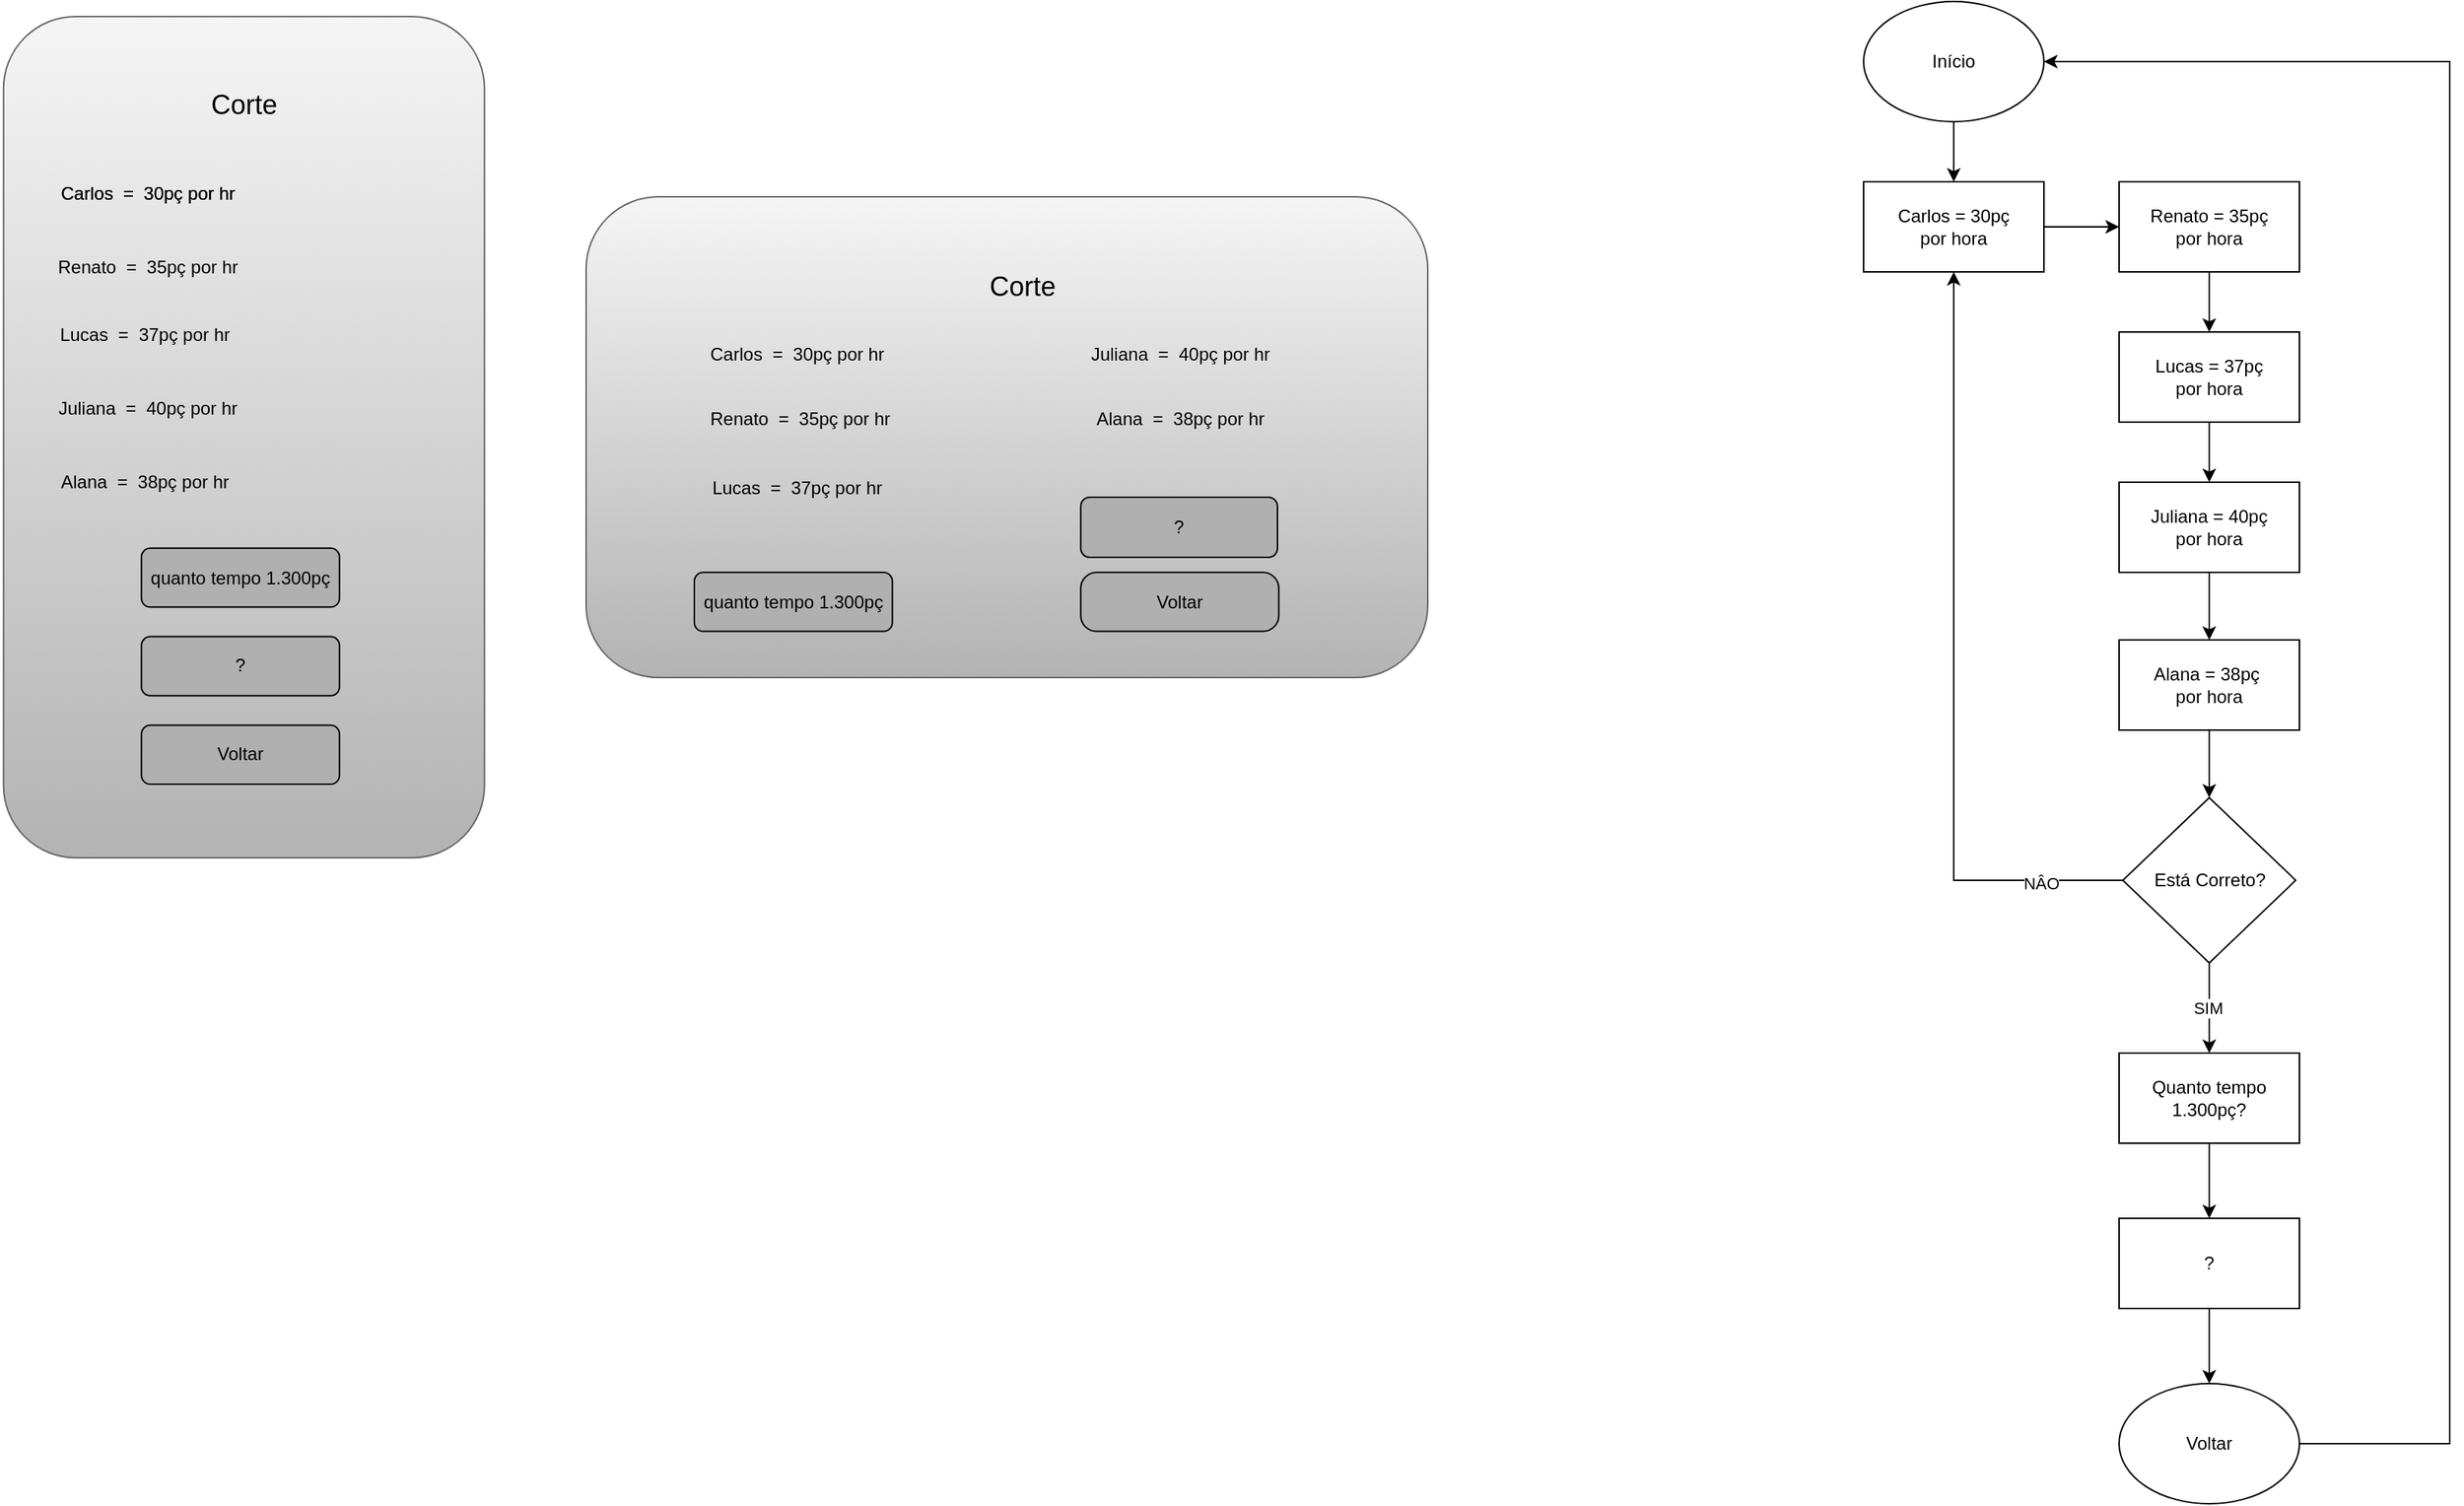 <mxfile version="24.4.13" type="device">
  <diagram name="Página-1" id="xSVMP1mgABQhFfRNHHzk">
    <mxGraphModel dx="2049" dy="1117" grid="1" gridSize="10" guides="1" tooltips="1" connect="1" arrows="1" fold="1" page="1" pageScale="1" pageWidth="827" pageHeight="1169" math="0" shadow="0">
      <root>
        <mxCell id="0" />
        <mxCell id="1" parent="0" />
        <mxCell id="tAIOkptniv0qNmcYxeoT-1" value="" style="group" vertex="1" connectable="0" parent="1">
          <mxGeometry x="80" y="110" width="320" height="560" as="geometry" />
        </mxCell>
        <mxCell id="tAIOkptniv0qNmcYxeoT-2" value="" style="rounded=1;whiteSpace=wrap;html=1;fillColor=#f5f5f5;gradientColor=#b3b3b3;strokeColor=#666666;container=1;" vertex="1" parent="tAIOkptniv0qNmcYxeoT-1">
          <mxGeometry x="2.35" width="320" height="560" as="geometry" />
        </mxCell>
        <mxCell id="tAIOkptniv0qNmcYxeoT-13" value="" style="group" vertex="1" connectable="0" parent="tAIOkptniv0qNmcYxeoT-1">
          <mxGeometry x="26.353" y="39.474" width="199.529" height="471.579" as="geometry" />
        </mxCell>
        <mxCell id="tAIOkptniv0qNmcYxeoT-3" value="&lt;font style=&quot;font-size: 18px;&quot;&gt;Corte&lt;/font&gt;" style="text;html=1;align=center;verticalAlign=middle;resizable=0;points=[];autosize=1;strokeColor=none;fillColor=none;container=0;" vertex="1" parent="tAIOkptniv0qNmcYxeoT-13">
          <mxGeometry x="101" width="70" height="40" as="geometry" />
        </mxCell>
        <mxCell id="tAIOkptniv0qNmcYxeoT-4" value="Carlos&amp;nbsp; =&amp;nbsp; 30pç por hr" style="text;html=1;align=center;verticalAlign=middle;resizable=0;points=[];autosize=1;strokeColor=none;fillColor=none;container=0;" vertex="1" parent="tAIOkptniv0qNmcYxeoT-13">
          <mxGeometry x="1.882" y="63.86" width="140" height="30" as="geometry" />
        </mxCell>
        <mxCell id="tAIOkptniv0qNmcYxeoT-5" value="Carlos&amp;nbsp; =&amp;nbsp; 30pç por hr" style="text;html=1;align=center;verticalAlign=middle;resizable=0;points=[];autosize=1;strokeColor=none;fillColor=none;container=0;" vertex="1" parent="tAIOkptniv0qNmcYxeoT-13">
          <mxGeometry x="1.882" y="63.86" width="140" height="30" as="geometry" />
        </mxCell>
        <mxCell id="tAIOkptniv0qNmcYxeoT-6" value="Renato&amp;nbsp; =&amp;nbsp; 35pç por hr" style="text;html=1;align=center;verticalAlign=middle;resizable=0;points=[];autosize=1;strokeColor=none;fillColor=none;container=0;" vertex="1" parent="tAIOkptniv0qNmcYxeoT-13">
          <mxGeometry x="1.882" y="112.982" width="140" height="30" as="geometry" />
        </mxCell>
        <mxCell id="tAIOkptniv0qNmcYxeoT-7" value="Lucas&amp;nbsp; =&amp;nbsp; 37pç p&lt;span style=&quot;color: rgba(0, 0, 0, 0); font-family: monospace; font-size: 0px; text-align: start;&quot;&gt;%3CmxGraphModel%3E%3Croot%3E%3CmxCell%20id%3D%220%22%2F%3E%3CmxCell%20id%3D%221%22%20parent%3D%220%22%2F%3E%3CmxCell%20id%3D%222%22%20value%3D%22Renato%26amp%3Bnbsp%3B%20%3D%26amp%3Bnbsp%3B%2035p%C3%A7%20por%20hr%22%20style%3D%22text%3Bhtml%3D1%3Balign%3Dcenter%3BverticalAlign%3Dmiddle%3Bresizable%3D0%3Bpoints%3D%5B%5D%3Bautosize%3D1%3BstrokeColor%3Dnone%3BfillColor%3Dnone%3Bcontainer%3D0%3B%22%20vertex%3D%221%22%20parent%3D%221%22%3E%3CmxGeometry%20x%3D%22108.235%22%20y%3D%22262.456%22%20width%3D%22140%22%20height%3D%2230%22%20as%3D%22geometry%22%2F%3E%3C%2FmxCell%3E%3C%2Froot%3E%3C%2FmxGraphModel%3E&lt;/span&gt;&lt;span style=&quot;color: rgba(0, 0, 0, 0); font-family: monospace; font-size: 0px; text-align: start;&quot;&gt;%3CmxGraphModel%3E%3Croot%3E%3CmxCell%20id%3D%220%22%2F%3E%3CmxCell%20id%3D%221%22%20parent%3D%220%22%2F%3E%3CmxCell%20id%3D%222%22%20value%3D%22Renato%26amp%3Bnbsp%3B%20%3D%26amp%3Bnbsp%3B%2035p%C3%A7%20por%20hr%22%20style%3D%22text%3Bhtml%3D1%3Balign%3Dcenter%3BverticalAlign%3Dmiddle%3Bresizable%3D0%3Bpoints%3D%5B%5D%3Bautosize%3D1%3BstrokeColor%3Dnone%3BfillColor%3Dnone%3Bcontainer%3D0%3B%22%20vertex%3D%221%22%20parent%3D%221%22%3E%3CmxGeometry%20x%3D%22108.235%22%20y%3D%22262.456%22%20width%3D%22140%22%20height%3D%2230%22%20as%3D%22geometry%22%2F%3E%3C%2FmxCell%3E%3C%2Froot%3E%3C%2FmxGraphModel%3E&lt;/span&gt;or hr" style="text;html=1;align=center;verticalAlign=middle;resizable=0;points=[];autosize=1;strokeColor=none;fillColor=none;container=0;" vertex="1" parent="tAIOkptniv0qNmcYxeoT-13">
          <mxGeometry y="157.193" width="140" height="30" as="geometry" />
        </mxCell>
        <mxCell id="tAIOkptniv0qNmcYxeoT-8" value="Juliana&amp;nbsp; =&amp;nbsp; 40pç por hr" style="text;html=1;align=center;verticalAlign=middle;resizable=0;points=[];autosize=1;strokeColor=none;fillColor=none;container=0;" vertex="1" parent="tAIOkptniv0qNmcYxeoT-13">
          <mxGeometry x="1.882" y="206.316" width="140" height="30" as="geometry" />
        </mxCell>
        <mxCell id="tAIOkptniv0qNmcYxeoT-9" value="Alana&amp;nbsp; =&amp;nbsp; 38pç po&lt;span style=&quot;color: rgba(0, 0, 0, 0); font-family: monospace; font-size: 0px; text-align: start;&quot;&gt;%3CmxGraphModel%3E%3Croot%3E%3CmxCell%20id%3D%220%22%2F%3E%3CmxCell%20id%3D%221%22%20parent%3D%220%22%2F%3E%3CmxCell%20id%3D%222%22%20value%3D%22Juliana%26amp%3Bnbsp%3B%20%3D%26amp%3Bnbsp%3B%2040p%C3%A7%20por%20hr%22%20style%3D%22text%3Bhtml%3D1%3Balign%3Dcenter%3BverticalAlign%3Dmiddle%3Bresizable%3D0%3Bpoints%3D%5B%5D%3Bautosize%3D1%3BstrokeColor%3Dnone%3BfillColor%3Dnone%3Bcontainer%3D0%3B%22%20vertex%3D%221%22%20parent%3D%221%22%3E%3CmxGeometry%20x%3D%22108.235%22%20y%3D%22355.789%22%20width%3D%22140%22%20height%3D%2230%22%20as%3D%22geometry%22%2F%3E%3C%2FmxCell%3E%3C%2Froot%3E%3C%2FmxGraphModel%3E&lt;/span&gt;r hr" style="text;html=1;align=center;verticalAlign=middle;resizable=0;points=[];autosize=1;strokeColor=none;fillColor=none;container=0;" vertex="1" parent="tAIOkptniv0qNmcYxeoT-13">
          <mxGeometry y="255.439" width="140" height="30" as="geometry" />
        </mxCell>
        <mxCell id="tAIOkptniv0qNmcYxeoT-10" value="quanto tempo 1.300pç" style="rounded=1;whiteSpace=wrap;html=1;fillColor=#B0B0B0;container=0;" vertex="1" parent="tAIOkptniv0qNmcYxeoT-13">
          <mxGeometry x="67.765" y="314.386" width="131.765" height="39.298" as="geometry" />
        </mxCell>
        <mxCell id="tAIOkptniv0qNmcYxeoT-11" value="?" style="rounded=1;whiteSpace=wrap;html=1;fillColor=#B0B0B0;container=0;" vertex="1" parent="tAIOkptniv0qNmcYxeoT-13">
          <mxGeometry x="67.765" y="373.333" width="131.765" height="39.298" as="geometry" />
        </mxCell>
        <mxCell id="tAIOkptniv0qNmcYxeoT-12" value="Voltar" style="rounded=1;whiteSpace=wrap;html=1;fillColor=#B0B0B0;container=0;" vertex="1" parent="tAIOkptniv0qNmcYxeoT-13">
          <mxGeometry x="67.765" y="432.281" width="131.765" height="39.298" as="geometry" />
        </mxCell>
        <mxCell id="tAIOkptniv0qNmcYxeoT-14" value="" style="rounded=1;whiteSpace=wrap;html=1;fillColor=#f5f5f5;gradientColor=#b3b3b3;strokeColor=#666666;" vertex="1" parent="1">
          <mxGeometry x="470" y="230" width="560" height="320" as="geometry" />
        </mxCell>
        <mxCell id="tAIOkptniv0qNmcYxeoT-15" value="&lt;font style=&quot;font-size: 18px;&quot;&gt;Corte&lt;/font&gt;" style="text;html=1;align=center;verticalAlign=middle;resizable=0;points=[];autosize=1;strokeColor=none;fillColor=none;container=0;" vertex="1" parent="1">
          <mxGeometry x="725.003" y="270.004" width="70" height="40" as="geometry" />
        </mxCell>
        <mxCell id="tAIOkptniv0qNmcYxeoT-16" value="Carlos&amp;nbsp; =&amp;nbsp; 30pç por hr" style="text;html=1;align=center;verticalAlign=middle;resizable=0;points=[];autosize=1;strokeColor=none;fillColor=none;container=0;" vertex="1" parent="1">
          <mxGeometry x="539.995" y="320.003" width="140" height="30" as="geometry" />
        </mxCell>
        <mxCell id="tAIOkptniv0qNmcYxeoT-17" value="Renato&amp;nbsp; =&amp;nbsp; 35pç por hr" style="text;html=1;align=center;verticalAlign=middle;resizable=0;points=[];autosize=1;strokeColor=none;fillColor=none;container=0;" vertex="1" parent="1">
          <mxGeometry x="541.995" y="362.996" width="140" height="30" as="geometry" />
        </mxCell>
        <mxCell id="tAIOkptniv0qNmcYxeoT-18" value="Lucas&amp;nbsp; =&amp;nbsp; 37pç p&lt;span style=&quot;color: rgba(0, 0, 0, 0); font-family: monospace; font-size: 0px; text-align: start;&quot;&gt;%3CmxGraphModel%3E%3Croot%3E%3CmxCell%20id%3D%220%22%2F%3E%3CmxCell%20id%3D%221%22%20parent%3D%220%22%2F%3E%3CmxCell%20id%3D%222%22%20value%3D%22Renato%26amp%3Bnbsp%3B%20%3D%26amp%3Bnbsp%3B%2035p%C3%A7%20por%20hr%22%20style%3D%22text%3Bhtml%3D1%3Balign%3Dcenter%3BverticalAlign%3Dmiddle%3Bresizable%3D0%3Bpoints%3D%5B%5D%3Bautosize%3D1%3BstrokeColor%3Dnone%3BfillColor%3Dnone%3Bcontainer%3D0%3B%22%20vertex%3D%221%22%20parent%3D%221%22%3E%3CmxGeometry%20x%3D%22108.235%22%20y%3D%22262.456%22%20width%3D%22140%22%20height%3D%2230%22%20as%3D%22geometry%22%2F%3E%3C%2FmxCell%3E%3C%2Froot%3E%3C%2FmxGraphModel%3E&lt;/span&gt;&lt;span style=&quot;color: rgba(0, 0, 0, 0); font-family: monospace; font-size: 0px; text-align: start;&quot;&gt;%3CmxGraphModel%3E%3Croot%3E%3CmxCell%20id%3D%220%22%2F%3E%3CmxCell%20id%3D%221%22%20parent%3D%220%22%2F%3E%3CmxCell%20id%3D%222%22%20value%3D%22Renato%26amp%3Bnbsp%3B%20%3D%26amp%3Bnbsp%3B%2035p%C3%A7%20por%20hr%22%20style%3D%22text%3Bhtml%3D1%3Balign%3Dcenter%3BverticalAlign%3Dmiddle%3Bresizable%3D0%3Bpoints%3D%5B%5D%3Bautosize%3D1%3BstrokeColor%3Dnone%3BfillColor%3Dnone%3Bcontainer%3D0%3B%22%20vertex%3D%221%22%20parent%3D%221%22%3E%3CmxGeometry%20x%3D%22108.235%22%20y%3D%22262.456%22%20width%3D%22140%22%20height%3D%2230%22%20as%3D%22geometry%22%2F%3E%3C%2FmxCell%3E%3C%2Froot%3E%3C%2FmxGraphModel%3E&lt;/span&gt;or hr" style="text;html=1;align=center;verticalAlign=middle;resizable=0;points=[];autosize=1;strokeColor=none;fillColor=none;container=0;" vertex="1" parent="1">
          <mxGeometry x="539.993" y="408.997" width="140" height="30" as="geometry" />
        </mxCell>
        <mxCell id="tAIOkptniv0qNmcYxeoT-19" value="Juliana&amp;nbsp; =&amp;nbsp; 40pç por hr" style="text;html=1;align=center;verticalAlign=middle;resizable=0;points=[];autosize=1;strokeColor=none;fillColor=none;container=0;" vertex="1" parent="1">
          <mxGeometry x="795.005" y="319.999" width="140" height="30" as="geometry" />
        </mxCell>
        <mxCell id="tAIOkptniv0qNmcYxeoT-20" value="Alana&amp;nbsp; =&amp;nbsp; 38pç po&lt;span style=&quot;color: rgba(0, 0, 0, 0); font-family: monospace; font-size: 0px; text-align: start;&quot;&gt;%3CmxGraphModel%3E%3Croot%3E%3CmxCell%20id%3D%220%22%2F%3E%3CmxCell%20id%3D%221%22%20parent%3D%220%22%2F%3E%3CmxCell%20id%3D%222%22%20value%3D%22Juliana%26amp%3Bnbsp%3B%20%3D%26amp%3Bnbsp%3B%2040p%C3%A7%20por%20hr%22%20style%3D%22text%3Bhtml%3D1%3Balign%3Dcenter%3BverticalAlign%3Dmiddle%3Bresizable%3D0%3Bpoints%3D%5B%5D%3Bautosize%3D1%3BstrokeColor%3Dnone%3BfillColor%3Dnone%3Bcontainer%3D0%3B%22%20vertex%3D%221%22%20parent%3D%221%22%3E%3CmxGeometry%20x%3D%22108.235%22%20y%3D%22355.789%22%20width%3D%22140%22%20height%3D%2230%22%20as%3D%22geometry%22%2F%3E%3C%2FmxCell%3E%3C%2Froot%3E%3C%2FmxGraphModel%3E&lt;/span&gt;r hr" style="text;html=1;align=center;verticalAlign=middle;resizable=0;points=[];autosize=1;strokeColor=none;fillColor=none;container=0;" vertex="1" parent="1">
          <mxGeometry x="795.003" y="362.992" width="140" height="30" as="geometry" />
        </mxCell>
        <mxCell id="tAIOkptniv0qNmcYxeoT-22" value="quanto tempo 1.300pç" style="rounded=1;whiteSpace=wrap;html=1;fillColor=#B0B0B0;container=0;" vertex="1" parent="1">
          <mxGeometry x="541.998" y="480.0" width="131.765" height="39.298" as="geometry" />
        </mxCell>
        <mxCell id="tAIOkptniv0qNmcYxeoT-36" value="?" style="rounded=1;whiteSpace=wrap;html=1;fillColor=#B0B0B0;container=0;" vertex="1" parent="1">
          <mxGeometry x="799.12" y="430" width="130.88" height="40" as="geometry" />
        </mxCell>
        <mxCell id="tAIOkptniv0qNmcYxeoT-37" value="Voltar" style="rounded=1;whiteSpace=wrap;html=1;fillColor=#B0B0B0;container=0;arcSize=27;" vertex="1" parent="1">
          <mxGeometry x="799.118" y="480.004" width="131.765" height="39.298" as="geometry" />
        </mxCell>
        <mxCell id="tAIOkptniv0qNmcYxeoT-41" value="" style="edgeStyle=orthogonalEdgeStyle;rounded=0;orthogonalLoop=1;jettySize=auto;html=1;" edge="1" parent="1" source="tAIOkptniv0qNmcYxeoT-38" target="tAIOkptniv0qNmcYxeoT-40">
          <mxGeometry relative="1" as="geometry" />
        </mxCell>
        <mxCell id="tAIOkptniv0qNmcYxeoT-38" value="Início" style="ellipse;whiteSpace=wrap;html=1;" vertex="1" parent="1">
          <mxGeometry x="1320" y="100" width="120" height="80" as="geometry" />
        </mxCell>
        <mxCell id="tAIOkptniv0qNmcYxeoT-44" value="" style="edgeStyle=orthogonalEdgeStyle;rounded=0;orthogonalLoop=1;jettySize=auto;html=1;" edge="1" parent="1" source="tAIOkptniv0qNmcYxeoT-40" target="tAIOkptniv0qNmcYxeoT-43">
          <mxGeometry relative="1" as="geometry" />
        </mxCell>
        <mxCell id="tAIOkptniv0qNmcYxeoT-40" value="Carlos = 30pç&lt;div&gt;por hora&lt;/div&gt;" style="rounded=0;whiteSpace=wrap;html=1;" vertex="1" parent="1">
          <mxGeometry x="1320" y="220" width="120" height="60" as="geometry" />
        </mxCell>
        <mxCell id="tAIOkptniv0qNmcYxeoT-46" value="" style="edgeStyle=orthogonalEdgeStyle;rounded=0;orthogonalLoop=1;jettySize=auto;html=1;" edge="1" parent="1" source="tAIOkptniv0qNmcYxeoT-43" target="tAIOkptniv0qNmcYxeoT-45">
          <mxGeometry relative="1" as="geometry" />
        </mxCell>
        <mxCell id="tAIOkptniv0qNmcYxeoT-43" value="Renato = 35pç&lt;div&gt;por hora&lt;/div&gt;" style="rounded=0;whiteSpace=wrap;html=1;" vertex="1" parent="1">
          <mxGeometry x="1490" y="220" width="120" height="60" as="geometry" />
        </mxCell>
        <mxCell id="tAIOkptniv0qNmcYxeoT-48" value="" style="edgeStyle=orthogonalEdgeStyle;rounded=0;orthogonalLoop=1;jettySize=auto;html=1;" edge="1" parent="1" source="tAIOkptniv0qNmcYxeoT-45" target="tAIOkptniv0qNmcYxeoT-47">
          <mxGeometry relative="1" as="geometry" />
        </mxCell>
        <mxCell id="tAIOkptniv0qNmcYxeoT-45" value="Lucas = 37pç&lt;div&gt;por hora&lt;/div&gt;" style="rounded=0;whiteSpace=wrap;html=1;" vertex="1" parent="1">
          <mxGeometry x="1490" y="320" width="120" height="60" as="geometry" />
        </mxCell>
        <mxCell id="tAIOkptniv0qNmcYxeoT-50" value="" style="edgeStyle=orthogonalEdgeStyle;rounded=0;orthogonalLoop=1;jettySize=auto;html=1;" edge="1" parent="1" source="tAIOkptniv0qNmcYxeoT-47" target="tAIOkptniv0qNmcYxeoT-49">
          <mxGeometry relative="1" as="geometry" />
        </mxCell>
        <mxCell id="tAIOkptniv0qNmcYxeoT-47" value="Juliana = 40pç&lt;div&gt;por hora&lt;/div&gt;" style="rounded=0;whiteSpace=wrap;html=1;" vertex="1" parent="1">
          <mxGeometry x="1490" y="420" width="120" height="60" as="geometry" />
        </mxCell>
        <mxCell id="tAIOkptniv0qNmcYxeoT-63" value="" style="edgeStyle=orthogonalEdgeStyle;rounded=0;orthogonalLoop=1;jettySize=auto;html=1;" edge="1" parent="1" source="tAIOkptniv0qNmcYxeoT-49" target="tAIOkptniv0qNmcYxeoT-62">
          <mxGeometry relative="1" as="geometry" />
        </mxCell>
        <mxCell id="tAIOkptniv0qNmcYxeoT-49" value="Alana = 38pç&amp;nbsp;&lt;div&gt;por hora&lt;/div&gt;" style="rounded=0;whiteSpace=wrap;html=1;" vertex="1" parent="1">
          <mxGeometry x="1490" y="525" width="120" height="60" as="geometry" />
        </mxCell>
        <mxCell id="tAIOkptniv0qNmcYxeoT-69" value="" style="edgeStyle=orthogonalEdgeStyle;rounded=0;orthogonalLoop=1;jettySize=auto;html=1;" edge="1" parent="1" source="tAIOkptniv0qNmcYxeoT-51" target="tAIOkptniv0qNmcYxeoT-68">
          <mxGeometry relative="1" as="geometry" />
        </mxCell>
        <mxCell id="tAIOkptniv0qNmcYxeoT-51" value="Quanto tempo&lt;div&gt;1.300pç?&lt;/div&gt;" style="rounded=0;whiteSpace=wrap;html=1;" vertex="1" parent="1">
          <mxGeometry x="1490" y="800" width="120" height="60" as="geometry" />
        </mxCell>
        <mxCell id="tAIOkptniv0qNmcYxeoT-66" value="" style="edgeStyle=orthogonalEdgeStyle;rounded=0;orthogonalLoop=1;jettySize=auto;html=1;" edge="1" parent="1" source="tAIOkptniv0qNmcYxeoT-62" target="tAIOkptniv0qNmcYxeoT-51">
          <mxGeometry relative="1" as="geometry" />
        </mxCell>
        <mxCell id="tAIOkptniv0qNmcYxeoT-67" value="SIM" style="edgeLabel;html=1;align=center;verticalAlign=middle;resizable=0;points=[];" vertex="1" connectable="0" parent="tAIOkptniv0qNmcYxeoT-66">
          <mxGeometry y="-1" relative="1" as="geometry">
            <mxPoint as="offset" />
          </mxGeometry>
        </mxCell>
        <mxCell id="tAIOkptniv0qNmcYxeoT-62" value="Está Correto?" style="rhombus;whiteSpace=wrap;html=1;" vertex="1" parent="1">
          <mxGeometry x="1492.5" y="630" width="115" height="110" as="geometry" />
        </mxCell>
        <mxCell id="tAIOkptniv0qNmcYxeoT-64" value="" style="endArrow=classic;html=1;rounded=0;exitX=0;exitY=0.5;exitDx=0;exitDy=0;entryX=0.5;entryY=1;entryDx=0;entryDy=0;" edge="1" parent="1" source="tAIOkptniv0qNmcYxeoT-62" target="tAIOkptniv0qNmcYxeoT-40">
          <mxGeometry width="50" height="50" relative="1" as="geometry">
            <mxPoint x="1120" y="630" as="sourcePoint" />
            <mxPoint x="1330" y="380" as="targetPoint" />
            <Array as="points">
              <mxPoint x="1380" y="685" />
            </Array>
          </mxGeometry>
        </mxCell>
        <mxCell id="tAIOkptniv0qNmcYxeoT-65" value="NÂO" style="edgeLabel;html=1;align=center;verticalAlign=middle;resizable=0;points=[];" vertex="1" connectable="0" parent="tAIOkptniv0qNmcYxeoT-64">
          <mxGeometry x="-0.789" y="2" relative="1" as="geometry">
            <mxPoint as="offset" />
          </mxGeometry>
        </mxCell>
        <mxCell id="tAIOkptniv0qNmcYxeoT-71" value="" style="edgeStyle=orthogonalEdgeStyle;rounded=0;orthogonalLoop=1;jettySize=auto;html=1;" edge="1" parent="1" source="tAIOkptniv0qNmcYxeoT-68" target="tAIOkptniv0qNmcYxeoT-70">
          <mxGeometry relative="1" as="geometry" />
        </mxCell>
        <mxCell id="tAIOkptniv0qNmcYxeoT-68" value="?" style="rounded=0;whiteSpace=wrap;html=1;" vertex="1" parent="1">
          <mxGeometry x="1490" y="910" width="120" height="60" as="geometry" />
        </mxCell>
        <mxCell id="tAIOkptniv0qNmcYxeoT-70" value="Voltar" style="ellipse;whiteSpace=wrap;html=1;" vertex="1" parent="1">
          <mxGeometry x="1490" y="1020" width="120" height="80" as="geometry" />
        </mxCell>
        <mxCell id="tAIOkptniv0qNmcYxeoT-72" value="" style="endArrow=classic;html=1;rounded=0;exitX=1;exitY=0.5;exitDx=0;exitDy=0;entryX=1;entryY=0.5;entryDx=0;entryDy=0;" edge="1" parent="1" source="tAIOkptniv0qNmcYxeoT-70" target="tAIOkptniv0qNmcYxeoT-38">
          <mxGeometry width="50" height="50" relative="1" as="geometry">
            <mxPoint x="1120" y="730" as="sourcePoint" />
            <mxPoint x="1680" y="90" as="targetPoint" />
            <Array as="points">
              <mxPoint x="1710" y="1060" />
              <mxPoint x="1710" y="140" />
            </Array>
          </mxGeometry>
        </mxCell>
      </root>
    </mxGraphModel>
  </diagram>
</mxfile>
